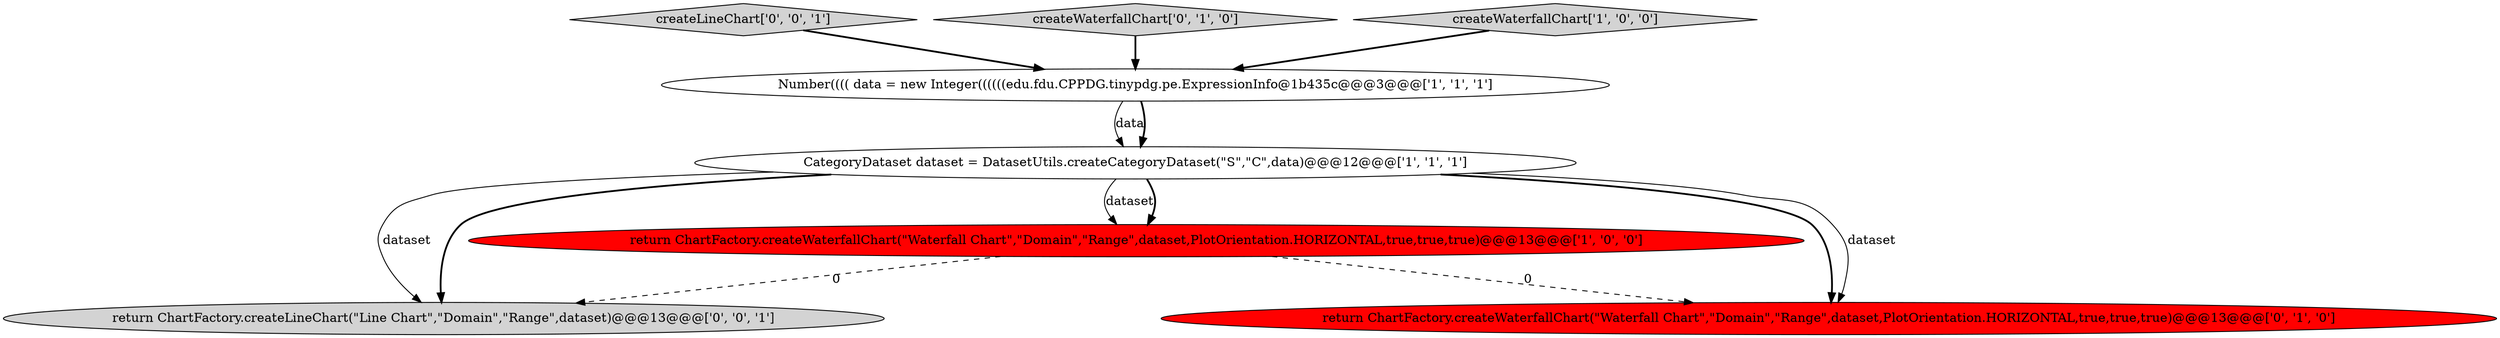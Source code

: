 digraph {
7 [style = filled, label = "return ChartFactory.createLineChart(\"Line Chart\",\"Domain\",\"Range\",dataset)@@@13@@@['0', '0', '1']", fillcolor = lightgray, shape = ellipse image = "AAA0AAABBB3BBB"];
3 [style = filled, label = "Number(((( data = new Integer((((((edu.fdu.CPPDG.tinypdg.pe.ExpressionInfo@1b435c@@@3@@@['1', '1', '1']", fillcolor = white, shape = ellipse image = "AAA0AAABBB1BBB"];
1 [style = filled, label = "return ChartFactory.createWaterfallChart(\"Waterfall Chart\",\"Domain\",\"Range\",dataset,PlotOrientation.HORIZONTAL,true,true,true)@@@13@@@['1', '0', '0']", fillcolor = red, shape = ellipse image = "AAA1AAABBB1BBB"];
4 [style = filled, label = "return ChartFactory.createWaterfallChart(\"Waterfall Chart\",\"Domain\",\"Range\",dataset,PlotOrientation.HORIZONTAL,true,true,true)@@@13@@@['0', '1', '0']", fillcolor = red, shape = ellipse image = "AAA1AAABBB2BBB"];
0 [style = filled, label = "CategoryDataset dataset = DatasetUtils.createCategoryDataset(\"S\",\"C\",data)@@@12@@@['1', '1', '1']", fillcolor = white, shape = ellipse image = "AAA0AAABBB1BBB"];
6 [style = filled, label = "createLineChart['0', '0', '1']", fillcolor = lightgray, shape = diamond image = "AAA0AAABBB3BBB"];
5 [style = filled, label = "createWaterfallChart['0', '1', '0']", fillcolor = lightgray, shape = diamond image = "AAA0AAABBB2BBB"];
2 [style = filled, label = "createWaterfallChart['1', '0', '0']", fillcolor = lightgray, shape = diamond image = "AAA0AAABBB1BBB"];
5->3 [style = bold, label=""];
1->4 [style = dashed, label="0"];
6->3 [style = bold, label=""];
3->0 [style = solid, label="data"];
0->7 [style = solid, label="dataset"];
1->7 [style = dashed, label="0"];
0->4 [style = bold, label=""];
0->1 [style = solid, label="dataset"];
0->1 [style = bold, label=""];
3->0 [style = bold, label=""];
2->3 [style = bold, label=""];
0->4 [style = solid, label="dataset"];
0->7 [style = bold, label=""];
}
